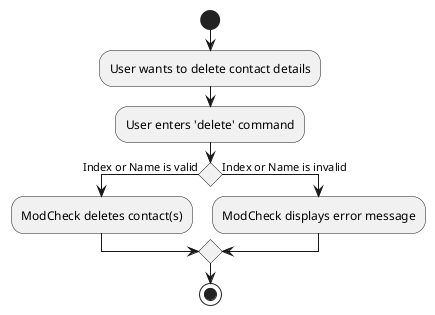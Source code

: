 @startuml

start
:User wants to delete contact details;
:User enters 'delete' command;

if () then (Index or Name is valid)
  :ModCheck deletes contact(s);
else (Index or Name is invalid)
  :ModCheck displays error message;
endif

stop
@enduml
